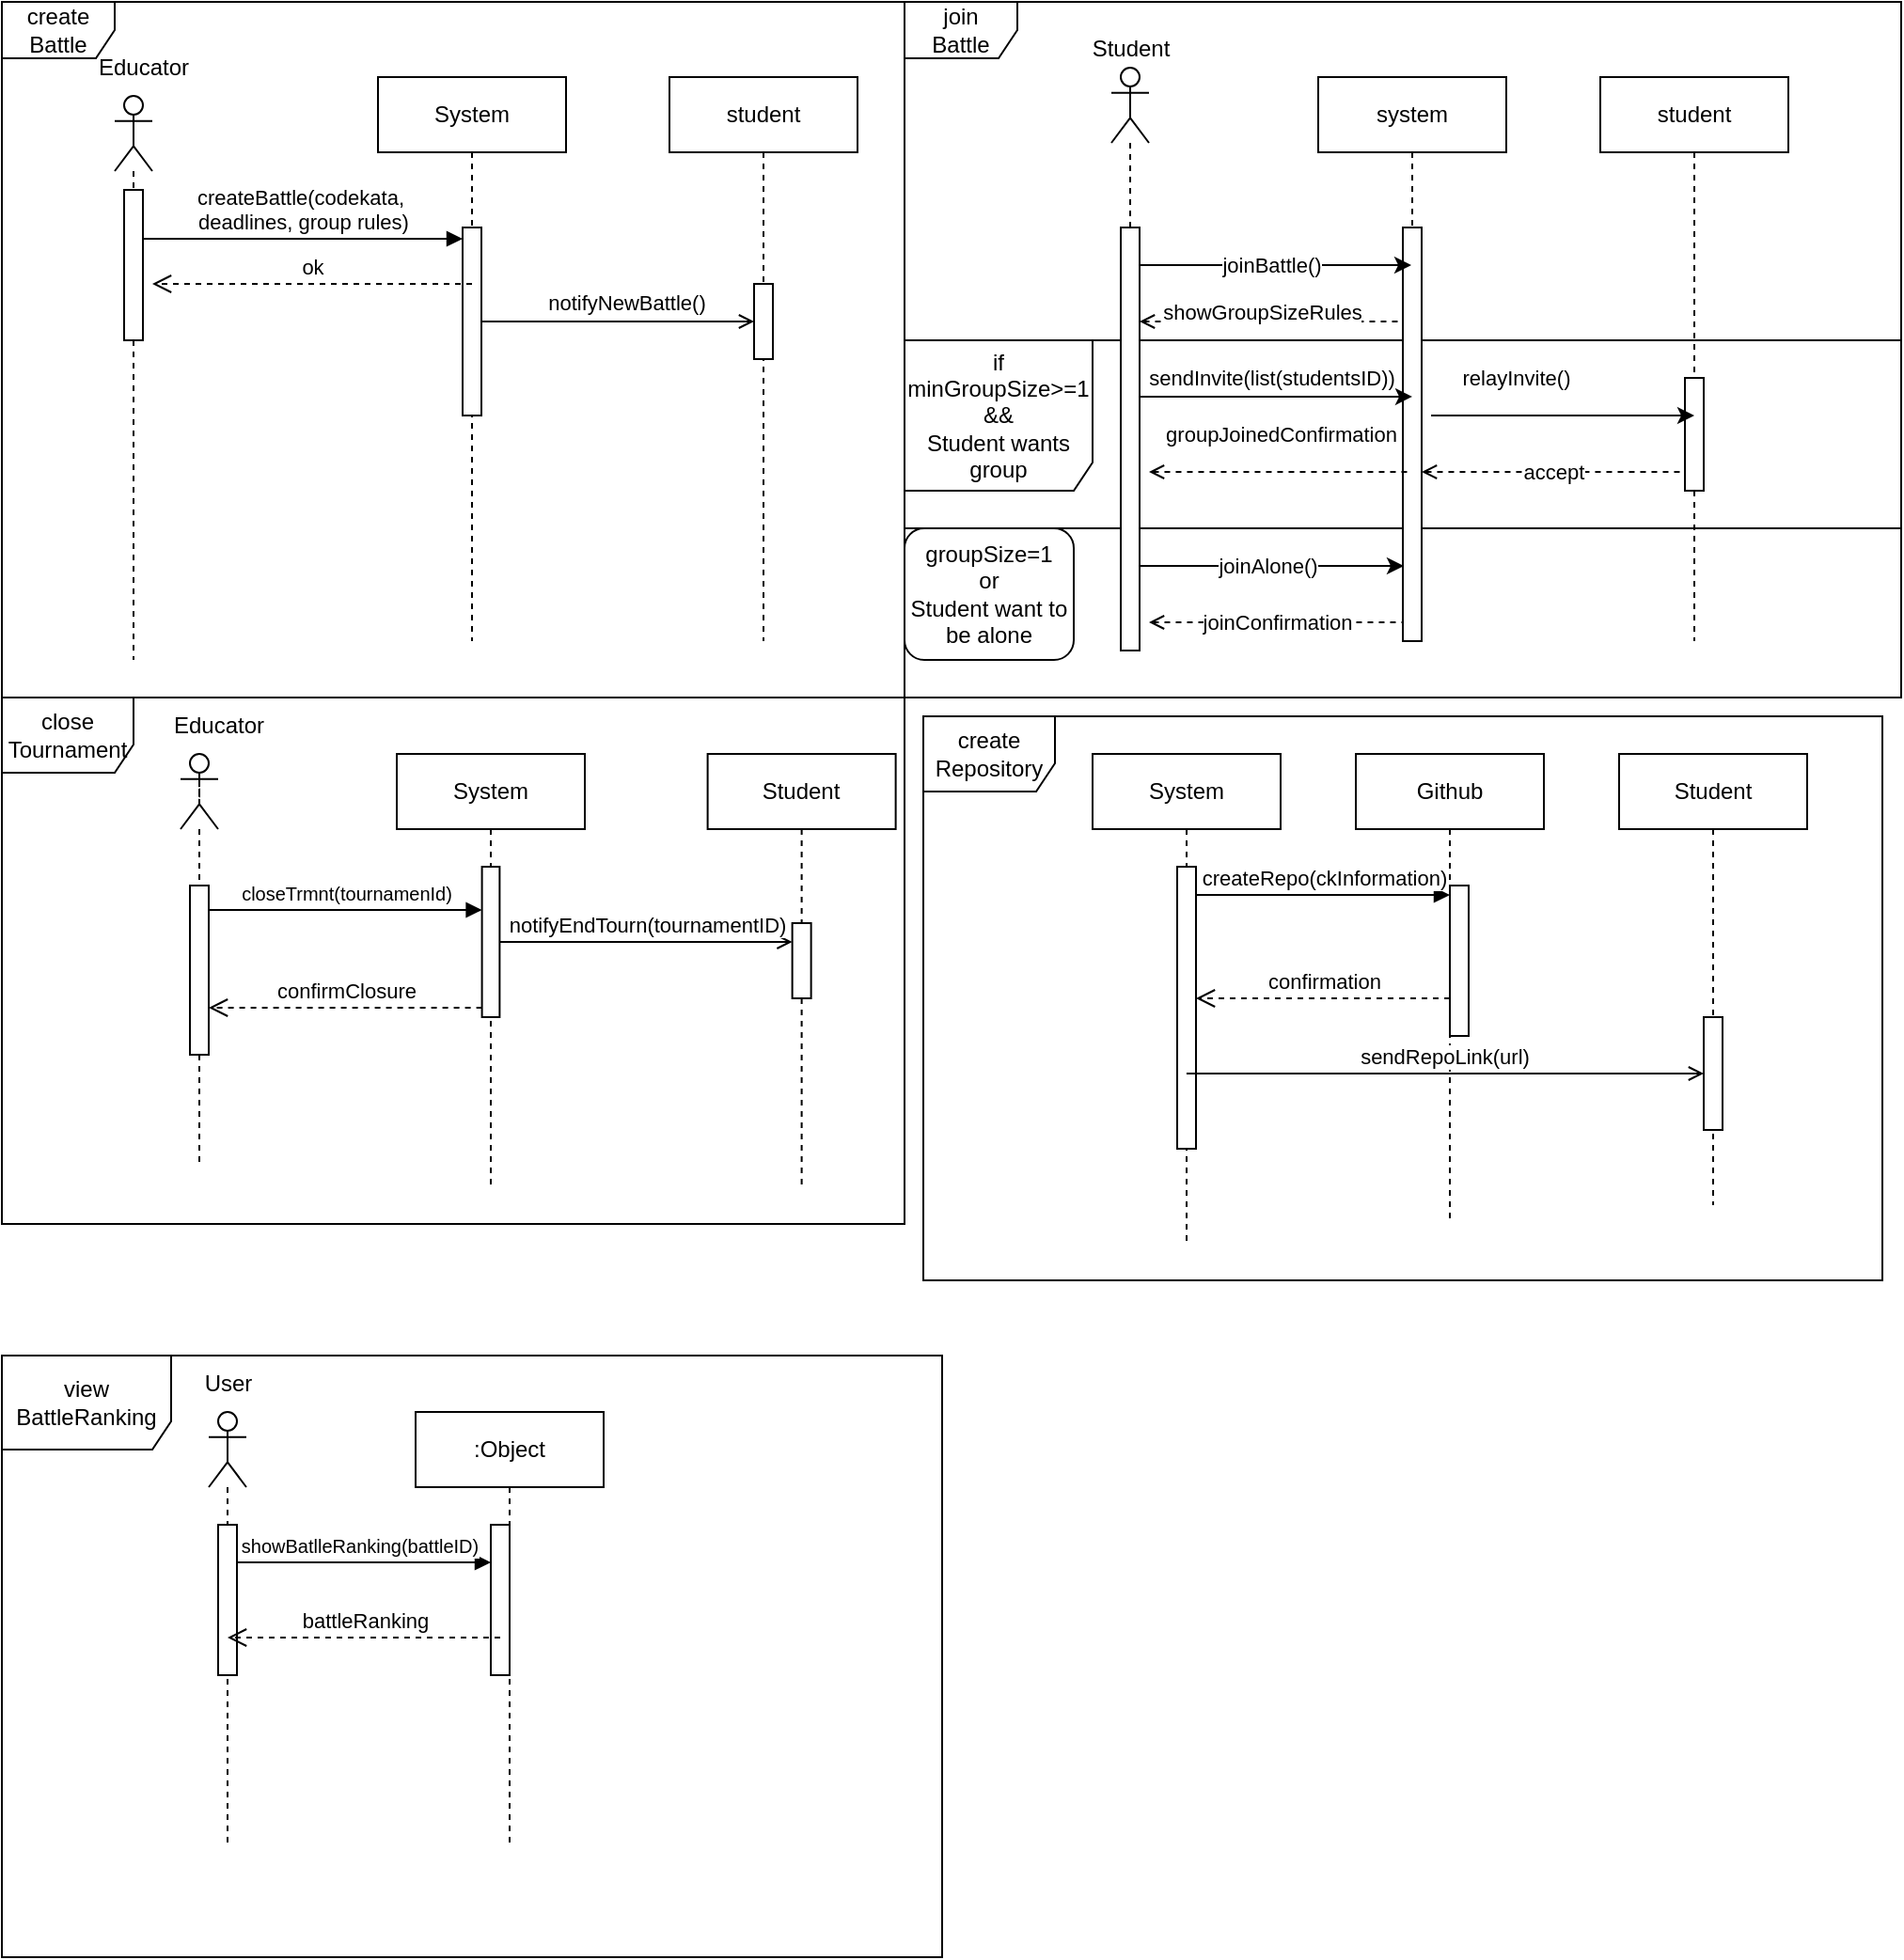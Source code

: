 <mxfile>
    <diagram name="Page-1" id="2YBvvXClWsGukQMizWep">
        <mxGraphModel dx="749" dy="465" grid="1" gridSize="10" guides="1" tooltips="1" connect="1" arrows="1" fold="1" page="1" pageScale="1" pageWidth="850" pageHeight="1100" math="0" shadow="0">
            <root>
                <mxCell id="0"/>
                <mxCell id="1" parent="0"/>
                <mxCell id="ar3UEvt62J7_QRy36t76-14" value="&lt;div&gt;join&lt;/div&gt;&lt;div&gt;Battle&lt;br&gt;&lt;/div&gt;" style="shape=umlFrame;whiteSpace=wrap;html=1;pointerEvents=0;" parent="1" vertex="1">
                    <mxGeometry x="500" width="530" height="370" as="geometry"/>
                </mxCell>
                <mxCell id="ar3UEvt62J7_QRy36t76-5" value="&lt;div&gt;create &lt;br&gt;&lt;/div&gt;&lt;div&gt;Battle&lt;br&gt;&lt;/div&gt;" style="shape=umlFrame;whiteSpace=wrap;html=1;pointerEvents=0;" parent="1" vertex="1">
                    <mxGeometry x="20" width="480" height="370" as="geometry"/>
                </mxCell>
                <mxCell id="ar3UEvt62J7_QRy36t76-15" value="&lt;div&gt;if minGroupSize&amp;gt;=1&lt;/div&gt;&lt;div&gt;&amp;amp;&amp;amp;&lt;/div&gt;&lt;div&gt;Student wants group&lt;br&gt;&lt;/div&gt;" style="shape=umlFrame;whiteSpace=wrap;html=1;pointerEvents=0;width=100;height=80;" parent="1" vertex="1">
                    <mxGeometry x="500" y="180" width="530" height="100" as="geometry"/>
                </mxCell>
                <mxCell id="aM9ryv3xv72pqoxQDRHE-5" value="System" style="shape=umlLifeline;perimeter=lifelinePerimeter;whiteSpace=wrap;html=1;container=0;dropTarget=0;collapsible=0;recursiveResize=0;outlineConnect=0;portConstraint=eastwest;newEdgeStyle={&quot;edgeStyle&quot;:&quot;elbowEdgeStyle&quot;,&quot;elbow&quot;:&quot;vertical&quot;,&quot;curved&quot;:0,&quot;rounded&quot;:0};" parent="1" vertex="1">
                    <mxGeometry x="220" y="40" width="100" height="300" as="geometry"/>
                </mxCell>
                <mxCell id="aM9ryv3xv72pqoxQDRHE-6" value="" style="html=1;points=[];perimeter=orthogonalPerimeter;outlineConnect=0;targetShapes=umlLifeline;portConstraint=eastwest;newEdgeStyle={&quot;edgeStyle&quot;:&quot;elbowEdgeStyle&quot;,&quot;elbow&quot;:&quot;vertical&quot;,&quot;curved&quot;:0,&quot;rounded&quot;:0};" parent="aM9ryv3xv72pqoxQDRHE-5" vertex="1">
                    <mxGeometry x="45" y="80" width="10" height="100" as="geometry"/>
                </mxCell>
                <mxCell id="aM9ryv3xv72pqoxQDRHE-7" value="&lt;div&gt;createBattle(codekata,&amp;nbsp;&lt;/div&gt;&lt;div&gt;deadlines, group rules)&lt;/div&gt;" style="html=1;verticalAlign=bottom;endArrow=block;edgeStyle=elbowEdgeStyle;elbow=horizontal;curved=0;rounded=0;" parent="1" edge="1">
                    <mxGeometry relative="1" as="geometry">
                        <mxPoint x="95" y="126" as="sourcePoint"/>
                        <Array as="points">
                            <mxPoint x="180" y="126"/>
                        </Array>
                        <mxPoint x="265" y="126" as="targetPoint"/>
                    </mxGeometry>
                </mxCell>
                <mxCell id="aM9ryv3xv72pqoxQDRHE-8" value="ok" style="html=1;verticalAlign=bottom;endArrow=open;dashed=1;endSize=8;edgeStyle=elbowEdgeStyle;elbow=vertical;curved=0;rounded=0;" parent="1" edge="1">
                    <mxGeometry relative="1" as="geometry">
                        <mxPoint x="100" y="150" as="targetPoint"/>
                        <Array as="points">
                            <mxPoint x="195" y="150"/>
                        </Array>
                        <mxPoint x="270" y="150" as="sourcePoint"/>
                    </mxGeometry>
                </mxCell>
                <mxCell id="ar3UEvt62J7_QRy36t76-1" value="student" style="shape=umlLifeline;perimeter=lifelinePerimeter;whiteSpace=wrap;html=1;container=1;dropTarget=0;collapsible=0;recursiveResize=0;outlineConnect=0;portConstraint=eastwest;newEdgeStyle={&quot;curved&quot;:0,&quot;rounded&quot;:0};" parent="1" vertex="1">
                    <mxGeometry x="375" y="40" width="100" height="300" as="geometry"/>
                </mxCell>
                <mxCell id="ar3UEvt62J7_QRy36t76-2" value="notifyNewBattle()" style="endArrow=open;html=1;rounded=0;endFill=0;" parent="1" source="aM9ryv3xv72pqoxQDRHE-6" target="6" edge="1">
                    <mxGeometry x="0.039" y="10" width="50" height="50" relative="1" as="geometry">
                        <mxPoint x="280" y="170" as="sourcePoint"/>
                        <mxPoint x="450" y="230" as="targetPoint"/>
                        <Array as="points">
                            <mxPoint x="310" y="170"/>
                        </Array>
                        <mxPoint x="1" as="offset"/>
                    </mxGeometry>
                </mxCell>
                <mxCell id="ar3UEvt62J7_QRy36t76-7" value="system" style="shape=umlLifeline;perimeter=lifelinePerimeter;whiteSpace=wrap;html=1;container=1;dropTarget=0;collapsible=0;recursiveResize=0;outlineConnect=0;portConstraint=eastwest;newEdgeStyle={&quot;curved&quot;:0,&quot;rounded&quot;:0};" parent="1" vertex="1">
                    <mxGeometry x="720" y="40" width="100" height="300" as="geometry"/>
                </mxCell>
                <mxCell id="ar3UEvt62J7_QRy36t76-10" value="" style="html=1;points=[];perimeter=orthogonalPerimeter;outlineConnect=0;targetShapes=umlLifeline;portConstraint=eastwest;newEdgeStyle={&quot;edgeStyle&quot;:&quot;elbowEdgeStyle&quot;,&quot;elbow&quot;:&quot;vertical&quot;,&quot;curved&quot;:0,&quot;rounded&quot;:0};" parent="ar3UEvt62J7_QRy36t76-7" vertex="1">
                    <mxGeometry x="45" y="80" width="10" height="220" as="geometry"/>
                </mxCell>
                <mxCell id="ar3UEvt62J7_QRy36t76-8" value="student" style="shape=umlLifeline;perimeter=lifelinePerimeter;whiteSpace=wrap;html=1;container=1;dropTarget=0;collapsible=0;recursiveResize=0;outlineConnect=0;portConstraint=eastwest;newEdgeStyle={&quot;curved&quot;:0,&quot;rounded&quot;:0};" parent="1" vertex="1">
                    <mxGeometry x="870" y="40" width="100" height="300" as="geometry"/>
                </mxCell>
                <mxCell id="ar3UEvt62J7_QRy36t76-11" value="" style="html=1;points=[];perimeter=orthogonalPerimeter;outlineConnect=0;targetShapes=umlLifeline;portConstraint=eastwest;newEdgeStyle={&quot;edgeStyle&quot;:&quot;elbowEdgeStyle&quot;,&quot;elbow&quot;:&quot;vertical&quot;,&quot;curved&quot;:0,&quot;rounded&quot;:0};" parent="ar3UEvt62J7_QRy36t76-8" vertex="1">
                    <mxGeometry x="45" y="160" width="10" height="60" as="geometry"/>
                </mxCell>
                <mxCell id="ar3UEvt62J7_QRy36t76-12" value="joinBattle()" style="endArrow=classic;html=1;rounded=0;" parent="1" edge="1">
                    <mxGeometry width="50" height="50" relative="1" as="geometry">
                        <mxPoint x="619.5" y="140" as="sourcePoint"/>
                        <mxPoint x="769.5" y="140" as="targetPoint"/>
                    </mxGeometry>
                </mxCell>
                <mxCell id="ar3UEvt62J7_QRy36t76-13" value="showGroupSizeRules" style="endArrow=none;dashed=1;html=1;rounded=0;startArrow=open;startFill=0;" parent="1" edge="1">
                    <mxGeometry x="-0.071" y="5" width="50" height="50" relative="1" as="geometry">
                        <mxPoint x="625" y="170" as="sourcePoint"/>
                        <mxPoint x="765" y="170" as="targetPoint"/>
                        <mxPoint as="offset"/>
                    </mxGeometry>
                </mxCell>
                <mxCell id="ar3UEvt62J7_QRy36t76-16" value="sendInvite(list(studentsID))" style="endArrow=classic;html=1;rounded=0;entryX=0.5;entryY=0.409;entryDx=0;entryDy=0;entryPerimeter=0;" parent="1" edge="1" target="ar3UEvt62J7_QRy36t76-10" source="ar3UEvt62J7_QRy36t76-44">
                    <mxGeometry x="-0.035" y="10" width="50" height="50" relative="1" as="geometry">
                        <mxPoint x="630.5" y="210" as="sourcePoint"/>
                        <mxPoint x="760" y="210" as="targetPoint"/>
                        <mxPoint as="offset"/>
                    </mxGeometry>
                </mxCell>
                <mxCell id="ar3UEvt62J7_QRy36t76-17" value="relayInvite()" style="endArrow=classic;html=1;rounded=0;" parent="1" edge="1">
                    <mxGeometry x="-0.357" y="20" width="50" height="50" relative="1" as="geometry">
                        <mxPoint x="780" y="220" as="sourcePoint"/>
                        <mxPoint x="920" y="220" as="targetPoint"/>
                        <Array as="points">
                            <mxPoint x="820" y="220"/>
                        </Array>
                        <mxPoint as="offset"/>
                    </mxGeometry>
                </mxCell>
                <mxCell id="ar3UEvt62J7_QRy36t76-19" value="groupJoinedConfirmation" style="endArrow=none;dashed=1;html=1;rounded=0;startArrow=open;startFill=0;" parent="1" edge="1">
                    <mxGeometry y="20" width="50" height="50" relative="1" as="geometry">
                        <mxPoint x="630" y="250" as="sourcePoint"/>
                        <mxPoint x="770" y="250" as="targetPoint"/>
                        <mxPoint as="offset"/>
                    </mxGeometry>
                </mxCell>
                <mxCell id="ar3UEvt62J7_QRy36t76-20" value="&lt;div&gt;groupSize=1&lt;/div&gt;&lt;div&gt;or&lt;/div&gt;&lt;div&gt;Student want to be alone&lt;br&gt;&lt;/div&gt;" style="rounded=1;whiteSpace=wrap;html=1;" parent="1" vertex="1">
                    <mxGeometry x="500" y="280" width="90" height="70" as="geometry"/>
                </mxCell>
                <mxCell id="ar3UEvt62J7_QRy36t76-21" value="joinAlone()" style="endArrow=classic;html=1;rounded=0;" parent="1" edge="1">
                    <mxGeometry width="50" height="50" relative="1" as="geometry">
                        <mxPoint x="620" y="300" as="sourcePoint"/>
                        <mxPoint x="765.5" y="300" as="targetPoint"/>
                    </mxGeometry>
                </mxCell>
                <mxCell id="ar3UEvt62J7_QRy36t76-22" value="joinConfirmation" style="endArrow=none;dashed=1;html=1;rounded=0;startArrow=open;startFill=0;" parent="1" edge="1" target="ar3UEvt62J7_QRy36t76-10">
                    <mxGeometry width="50" height="50" relative="1" as="geometry">
                        <mxPoint x="630" y="330" as="sourcePoint"/>
                        <mxPoint x="760" y="330" as="targetPoint"/>
                    </mxGeometry>
                </mxCell>
                <mxCell id="ar3UEvt62J7_QRy36t76-23" value="&lt;div&gt;close&lt;/div&gt;&lt;div&gt;Tournament&lt;br&gt;&lt;/div&gt;" style="shape=umlFrame;whiteSpace=wrap;html=1;pointerEvents=0;width=70;height=40;" parent="1" vertex="1">
                    <mxGeometry x="20" y="370" width="480" height="280" as="geometry"/>
                </mxCell>
                <mxCell id="ar3UEvt62J7_QRy36t76-25" value="System" style="shape=umlLifeline;perimeter=lifelinePerimeter;whiteSpace=wrap;html=1;container=1;dropTarget=0;collapsible=0;recursiveResize=0;outlineConnect=0;portConstraint=eastwest;newEdgeStyle={&quot;curved&quot;:0,&quot;rounded&quot;:0};" parent="1" vertex="1">
                    <mxGeometry x="230" y="400" width="100" height="230" as="geometry"/>
                </mxCell>
                <mxCell id="ar3UEvt62J7_QRy36t76-26" value="Student" style="shape=umlLifeline;perimeter=lifelinePerimeter;whiteSpace=wrap;html=1;container=1;dropTarget=0;collapsible=0;recursiveResize=0;outlineConnect=0;portConstraint=eastwest;newEdgeStyle={&quot;curved&quot;:0,&quot;rounded&quot;:0};" parent="1" vertex="1">
                    <mxGeometry x="395.31" y="400" width="100" height="230" as="geometry"/>
                </mxCell>
                <mxCell id="ar3UEvt62J7_QRy36t76-28" value="&lt;font style=&quot;font-size: 10px;&quot;&gt;closeTrmnt(tournamenId)&lt;/font&gt;" style="html=1;verticalAlign=bottom;endArrow=block;curved=0;rounded=0;" parent="1" edge="1" source="ar3UEvt62J7_QRy36t76-46">
                    <mxGeometry x="0.003" relative="1" as="geometry">
                        <mxPoint x="137.76" y="483" as="sourcePoint"/>
                        <mxPoint x="275.3" y="483" as="targetPoint"/>
                        <mxPoint as="offset"/>
                    </mxGeometry>
                </mxCell>
                <mxCell id="ar3UEvt62J7_QRy36t76-29" value="confirmClosure" style="html=1;verticalAlign=bottom;endArrow=open;dashed=1;endSize=8;curved=0;rounded=0;exitX=0;exitY=1;exitDx=0;exitDy=-5;" parent="1" source="ar3UEvt62J7_QRy36t76-27" edge="1" target="ar3UEvt62J7_QRy36t76-46">
                    <mxGeometry relative="1" as="geometry">
                        <mxPoint x="150" y="535" as="targetPoint"/>
                    </mxGeometry>
                </mxCell>
                <mxCell id="ar3UEvt62J7_QRy36t76-36" value="notifyEndTourn(tournamentID)" style="html=1;verticalAlign=bottom;startArrow=none;startFill=0;endArrow=open;startSize=8;curved=0;rounded=0;endFill=0;" parent="1" edge="1" source="ar3UEvt62J7_QRy36t76-27">
                    <mxGeometry width="60" relative="1" as="geometry">
                        <mxPoint x="300.0" y="500" as="sourcePoint"/>
                        <mxPoint x="440.31" y="500" as="targetPoint"/>
                    </mxGeometry>
                </mxCell>
                <mxCell id="ar3UEvt62J7_QRy36t76-37" value="&lt;div&gt;create&lt;/div&gt;&lt;div&gt;Repository&lt;br&gt;&lt;/div&gt;" style="shape=umlFrame;whiteSpace=wrap;html=1;pointerEvents=0;width=70;height=40;" parent="1" vertex="1">
                    <mxGeometry x="510" y="380" width="510" height="300" as="geometry"/>
                </mxCell>
                <mxCell id="ar3UEvt62J7_QRy36t76-38" value="System" style="shape=umlLifeline;perimeter=lifelinePerimeter;whiteSpace=wrap;html=1;container=1;dropTarget=0;collapsible=0;recursiveResize=0;outlineConnect=0;portConstraint=eastwest;newEdgeStyle={&quot;curved&quot;:0,&quot;rounded&quot;:0};" parent="1" vertex="1">
                    <mxGeometry x="600" y="400" width="100" height="260" as="geometry"/>
                </mxCell>
                <mxCell id="ar3UEvt62J7_QRy36t76-47" value="" style="html=1;points=[[0,0,0,0,5],[0,1,0,0,-5],[1,0,0,0,5],[1,1,0,0,-5]];perimeter=orthogonalPerimeter;outlineConnect=0;targetShapes=umlLifeline;portConstraint=eastwest;newEdgeStyle={&quot;curved&quot;:0,&quot;rounded&quot;:0};" parent="ar3UEvt62J7_QRy36t76-38" vertex="1">
                    <mxGeometry x="45" y="60" width="10" height="150" as="geometry"/>
                </mxCell>
                <mxCell id="ar3UEvt62J7_QRy36t76-39" value="Github" style="shape=umlLifeline;perimeter=lifelinePerimeter;whiteSpace=wrap;html=1;container=1;dropTarget=0;collapsible=0;recursiveResize=0;outlineConnect=0;portConstraint=eastwest;newEdgeStyle={&quot;curved&quot;:0,&quot;rounded&quot;:0};" parent="1" vertex="1">
                    <mxGeometry x="740" y="400" width="100" height="250" as="geometry"/>
                </mxCell>
                <mxCell id="ar3UEvt62J7_QRy36t76-51" value="" style="html=1;points=[[0,0,0,0,5],[0,1,0,0,-5],[1,0,0,0,5],[1,1,0,0,-5]];perimeter=orthogonalPerimeter;outlineConnect=0;targetShapes=umlLifeline;portConstraint=eastwest;newEdgeStyle={&quot;curved&quot;:0,&quot;rounded&quot;:0};" parent="ar3UEvt62J7_QRy36t76-39" vertex="1">
                    <mxGeometry x="50" y="70" width="10" height="80" as="geometry"/>
                </mxCell>
                <mxCell id="ar3UEvt62J7_QRy36t76-40" value="Student" style="shape=umlLifeline;perimeter=lifelinePerimeter;whiteSpace=wrap;html=1;container=1;dropTarget=0;collapsible=0;recursiveResize=0;outlineConnect=0;portConstraint=eastwest;newEdgeStyle={&quot;curved&quot;:0,&quot;rounded&quot;:0};" parent="1" vertex="1">
                    <mxGeometry x="880" y="400" width="100" height="240" as="geometry"/>
                </mxCell>
                <mxCell id="ar3UEvt62J7_QRy36t76-41" value="" style="shape=umlLifeline;perimeter=lifelinePerimeter;whiteSpace=wrap;html=1;container=1;dropTarget=0;collapsible=0;recursiveResize=0;outlineConnect=0;portConstraint=eastwest;newEdgeStyle={&quot;curved&quot;:0,&quot;rounded&quot;:0};participant=umlActor;" parent="1" vertex="1">
                    <mxGeometry x="80" y="50" width="20" height="300" as="geometry"/>
                </mxCell>
                <mxCell id="ar3UEvt62J7_QRy36t76-43" value="" style="html=1;points=[[0,0,0,0,5],[0,1,0,0,-5],[1,0,0,0,5],[1,1,0,0,-5]];perimeter=orthogonalPerimeter;outlineConnect=0;targetShapes=umlLifeline;portConstraint=eastwest;newEdgeStyle={&quot;curved&quot;:0,&quot;rounded&quot;:0};" parent="ar3UEvt62J7_QRy36t76-41" vertex="1">
                    <mxGeometry x="5" y="50" width="10" height="80" as="geometry"/>
                </mxCell>
                <mxCell id="ar3UEvt62J7_QRy36t76-42" value="" style="shape=umlLifeline;perimeter=lifelinePerimeter;whiteSpace=wrap;html=1;container=1;dropTarget=0;collapsible=0;recursiveResize=0;outlineConnect=0;portConstraint=eastwest;newEdgeStyle={&quot;curved&quot;:0,&quot;rounded&quot;:0};participant=umlActor;shadow=0;labelBackgroundColor=none;labelBorderColor=none;" parent="1" vertex="1">
                    <mxGeometry x="610" y="35" width="20" height="310" as="geometry"/>
                </mxCell>
                <mxCell id="ar3UEvt62J7_QRy36t76-44" value="" style="html=1;points=[[0,0,0,0,5],[0,1,0,0,-5],[1,0,0,0,5],[1,1,0,0,-5]];perimeter=orthogonalPerimeter;outlineConnect=0;targetShapes=umlLifeline;portConstraint=eastwest;newEdgeStyle={&quot;curved&quot;:0,&quot;rounded&quot;:0};" parent="ar3UEvt62J7_QRy36t76-42" vertex="1">
                    <mxGeometry x="5" y="85" width="10" height="225" as="geometry"/>
                </mxCell>
                <mxCell id="ar3UEvt62J7_QRy36t76-45" value="Educator" style="shape=umlLifeline;perimeter=lifelinePerimeter;whiteSpace=wrap;html=1;container=1;dropTarget=0;collapsible=0;recursiveResize=0;outlineConnect=0;portConstraint=eastwest;newEdgeStyle={&quot;curved&quot;:0,&quot;rounded&quot;:0};participant=umlActor;fontColor=#FFFFFF;" parent="1" vertex="1">
                    <mxGeometry x="115" y="400" width="20" height="220" as="geometry"/>
                </mxCell>
                <mxCell id="ar3UEvt62J7_QRy36t76-46" value="" style="html=1;points=[[0,0,0,0,5],[0,1,0,0,-5],[1,0,0,0,5],[1,1,0,0,-5]];perimeter=orthogonalPerimeter;outlineConnect=0;targetShapes=umlLifeline;portConstraint=eastwest;newEdgeStyle={&quot;curved&quot;:0,&quot;rounded&quot;:0};" parent="ar3UEvt62J7_QRy36t76-45" vertex="1">
                    <mxGeometry x="5" y="70" width="10" height="90" as="geometry"/>
                </mxCell>
                <mxCell id="ar3UEvt62J7_QRy36t76-52" value="createRepo(ckInformation)" style="html=1;verticalAlign=bottom;endArrow=block;curved=0;rounded=0;entryX=0;entryY=0;entryDx=0;entryDy=5;" parent="1" source="ar3UEvt62J7_QRy36t76-47" target="ar3UEvt62J7_QRy36t76-51" edge="1">
                    <mxGeometry relative="1" as="geometry">
                        <mxPoint x="660" y="475" as="sourcePoint"/>
                    </mxGeometry>
                </mxCell>
                <mxCell id="ar3UEvt62J7_QRy36t76-53" value="confirmation" style="html=1;verticalAlign=bottom;endArrow=open;dashed=1;endSize=8;curved=0;rounded=0;exitX=0;exitY=1;exitDx=0;exitDy=-5;" parent="1" edge="1" target="ar3UEvt62J7_QRy36t76-47">
                    <mxGeometry relative="1" as="geometry">
                        <mxPoint x="660" y="530" as="targetPoint"/>
                        <mxPoint x="790" y="530" as="sourcePoint"/>
                    </mxGeometry>
                </mxCell>
                <mxCell id="ar3UEvt62J7_QRy36t76-55" value="&lt;div&gt;view&lt;/div&gt;&lt;div&gt;BattleRanking&lt;br&gt;&lt;/div&gt;" style="shape=umlFrame;whiteSpace=wrap;html=1;pointerEvents=0;width=90;height=50;" parent="1" vertex="1">
                    <mxGeometry x="20" y="720" width="500" height="320" as="geometry"/>
                </mxCell>
                <mxCell id="ar3UEvt62J7_QRy36t76-57" value="" style="shape=umlLifeline;perimeter=lifelinePerimeter;whiteSpace=wrap;html=1;container=1;dropTarget=0;collapsible=0;recursiveResize=0;outlineConnect=0;portConstraint=eastwest;newEdgeStyle={&quot;curved&quot;:0,&quot;rounded&quot;:0};participant=umlActor;size=40;" parent="1" vertex="1">
                    <mxGeometry x="130" y="750" width="20" height="230" as="geometry"/>
                </mxCell>
                <mxCell id="ar3UEvt62J7_QRy36t76-58" value="" style="html=1;points=[[0,0,0,0,5],[0,1,0,0,-5],[1,0,0,0,5],[1,1,0,0,-5]];perimeter=orthogonalPerimeter;outlineConnect=0;targetShapes=umlLifeline;portConstraint=eastwest;newEdgeStyle={&quot;curved&quot;:0,&quot;rounded&quot;:0};" parent="ar3UEvt62J7_QRy36t76-57" vertex="1">
                    <mxGeometry x="5" y="60" width="10" height="80" as="geometry"/>
                </mxCell>
                <mxCell id="4" value="" style="html=1;points=[[0,0,0,0,5],[0,1,0,0,-5],[1,0,0,0,5],[1,1,0,0,-5]];perimeter=orthogonalPerimeter;outlineConnect=0;targetShapes=umlLifeline;portConstraint=eastwest;newEdgeStyle={&quot;curved&quot;:0,&quot;rounded&quot;:0};" vertex="1" parent="1">
                    <mxGeometry x="925" y="540" width="10" height="60" as="geometry"/>
                </mxCell>
                <mxCell id="ar3UEvt62J7_QRy36t76-63" value=":Object" style="shape=umlLifeline;perimeter=lifelinePerimeter;whiteSpace=wrap;html=1;container=1;dropTarget=0;collapsible=0;recursiveResize=0;outlineConnect=0;portConstraint=eastwest;newEdgeStyle={&quot;curved&quot;:0,&quot;rounded&quot;:0};" parent="1" vertex="1">
                    <mxGeometry x="240" y="750" width="100" height="230" as="geometry"/>
                </mxCell>
                <mxCell id="ar3UEvt62J7_QRy36t76-67" value="" style="html=1;points=[[0,0,0,0,5],[0,1,0,0,-5],[1,0,0,0,5],[1,1,0,0,-5]];perimeter=orthogonalPerimeter;outlineConnect=0;targetShapes=umlLifeline;portConstraint=eastwest;newEdgeStyle={&quot;curved&quot;:0,&quot;rounded&quot;:0};" parent="ar3UEvt62J7_QRy36t76-63" vertex="1">
                    <mxGeometry x="40" y="60" width="10" height="80" as="geometry"/>
                </mxCell>
                <mxCell id="ar3UEvt62J7_QRy36t76-68" value="showBatlleRanking(battleID)" style="html=1;verticalAlign=bottom;endArrow=block;curved=0;rounded=0;entryX=0;entryY=0;entryDx=0;entryDy=5;exitX=1;exitY=0;exitDx=0;exitDy=5;exitPerimeter=0;fontSize=10;" parent="1" edge="1">
                    <mxGeometry x="-0.037" relative="1" as="geometry">
                        <mxPoint x="145" y="830" as="sourcePoint"/>
                        <mxPoint x="280.0" y="830" as="targetPoint"/>
                        <mxPoint as="offset"/>
                    </mxGeometry>
                </mxCell>
                <mxCell id="ar3UEvt62J7_QRy36t76-69" value="battleRanking" style="html=1;verticalAlign=bottom;endArrow=open;dashed=1;endSize=8;curved=0;rounded=0;exitX=0;exitY=1;exitDx=0;exitDy=-5;entryX=0;entryY=1;entryDx=0;entryDy=-5;entryPerimeter=0;" parent="1" edge="1">
                    <mxGeometry relative="1" as="geometry">
                        <mxPoint x="140" y="870" as="targetPoint"/>
                        <mxPoint x="285.0" y="870" as="sourcePoint"/>
                    </mxGeometry>
                </mxCell>
                <mxCell id="ar3UEvt62J7_QRy36t76-18" value="accept" style="endArrow=none;dashed=1;html=1;rounded=0;startArrow=open;startFill=0;" parent="1" source="ar3UEvt62J7_QRy36t76-10" target="ar3UEvt62J7_QRy36t76-11" edge="1">
                    <mxGeometry width="50" height="50" relative="1" as="geometry">
                        <mxPoint x="620" y="180" as="sourcePoint"/>
                        <mxPoint x="670" y="130" as="targetPoint"/>
                        <Array as="points">
                            <mxPoint x="900" y="250"/>
                        </Array>
                    </mxGeometry>
                </mxCell>
                <mxCell id="ar3UEvt62J7_QRy36t76-54" value="sendRepoLink(url)" style="html=1;verticalAlign=bottom;endArrow=open;curved=0;rounded=0;endFill=0;" parent="1" edge="1" target="4">
                    <mxGeometry width="80" relative="1" as="geometry">
                        <mxPoint x="649.949" y="570" as="sourcePoint"/>
                        <mxPoint x="920" y="570" as="targetPoint"/>
                    </mxGeometry>
                </mxCell>
                <mxCell id="5" value="" style="html=1;points=[[0,0,0,0,5],[0,1,0,0,-5],[1,0,0,0,5],[1,1,0,0,-5]];perimeter=orthogonalPerimeter;outlineConnect=0;targetShapes=umlLifeline;portConstraint=eastwest;newEdgeStyle={&quot;curved&quot;:0,&quot;rounded&quot;:0};" vertex="1" parent="1">
                    <mxGeometry x="440.31" y="490" width="10" height="40" as="geometry"/>
                </mxCell>
                <mxCell id="6" value="" style="html=1;points=[[0,0,0,0,5],[0,1,0,0,-5],[1,0,0,0,5],[1,1,0,0,-5]];perimeter=orthogonalPerimeter;outlineConnect=0;targetShapes=umlLifeline;portConstraint=eastwest;newEdgeStyle={&quot;curved&quot;:0,&quot;rounded&quot;:0};" vertex="1" parent="1">
                    <mxGeometry x="420" y="150" width="10" height="40" as="geometry"/>
                </mxCell>
                <mxCell id="10" value="Educator&lt;br&gt;" style="text;html=1;align=center;verticalAlign=middle;resizable=0;points=[];autosize=1;strokeColor=none;fillColor=none;" vertex="1" parent="1">
                    <mxGeometry x="100" y="370" width="70" height="30" as="geometry"/>
                </mxCell>
                <mxCell id="12" value="Educator&lt;br&gt;" style="text;html=1;align=center;verticalAlign=middle;resizable=0;points=[];autosize=1;strokeColor=none;fillColor=none;" vertex="1" parent="1">
                    <mxGeometry x="60" y="20" width="70" height="30" as="geometry"/>
                </mxCell>
                <mxCell id="13" value="Student" style="text;html=1;align=center;verticalAlign=middle;resizable=0;points=[];autosize=1;strokeColor=none;fillColor=none;" vertex="1" parent="1">
                    <mxGeometry x="585" y="10" width="70" height="30" as="geometry"/>
                </mxCell>
                <mxCell id="14" value="User" style="text;html=1;align=center;verticalAlign=middle;resizable=0;points=[];autosize=1;strokeColor=none;fillColor=none;" vertex="1" parent="1">
                    <mxGeometry x="115" y="720" width="50" height="30" as="geometry"/>
                </mxCell>
                <mxCell id="15" value="" style="html=1;verticalAlign=bottom;startArrow=none;startFill=0;endArrow=none;startSize=8;curved=0;rounded=0;endFill=0;" edge="1" parent="1" target="ar3UEvt62J7_QRy36t76-27">
                    <mxGeometry width="60" relative="1" as="geometry">
                        <mxPoint x="279.999" y="509.66" as="sourcePoint"/>
                        <mxPoint x="425" y="509.66" as="targetPoint"/>
                    </mxGeometry>
                </mxCell>
                <mxCell id="ar3UEvt62J7_QRy36t76-27" value="" style="html=1;points=[[0,0,0,0,5],[0,1,0,0,-5],[1,0,0,0,5],[1,1,0,0,-5]];perimeter=orthogonalPerimeter;outlineConnect=0;targetShapes=umlLifeline;portConstraint=eastwest;newEdgeStyle={&quot;curved&quot;:0,&quot;rounded&quot;:0};" parent="1" vertex="1">
                    <mxGeometry x="275.3" y="460" width="9.39" height="80" as="geometry"/>
                </mxCell>
            </root>
        </mxGraphModel>
    </diagram>
</mxfile>